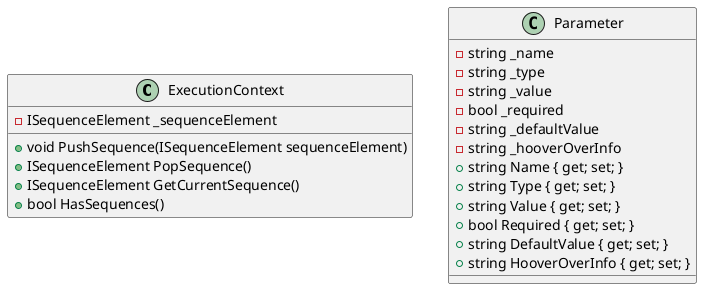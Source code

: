 @startuml

class ExecutionContext {
    -ISequenceElement _sequenceElement
    +void PushSequence(ISequenceElement sequenceElement)
    +ISequenceElement PopSequence()
    +ISequenceElement GetCurrentSequence()
    +bool HasSequences()
}

class Parameter {
    -string _name
    -string _type
    -string _value
    -bool _required
    -string _defaultValue
    -string _hooverOverInfo
    +string Name { get; set; }
    +string Type { get; set; }
    +string Value { get; set; }
    +bool Required { get; set; }
    +string DefaultValue { get; set; }
    +string HooverOverInfo { get; set; }
}

@enduml
